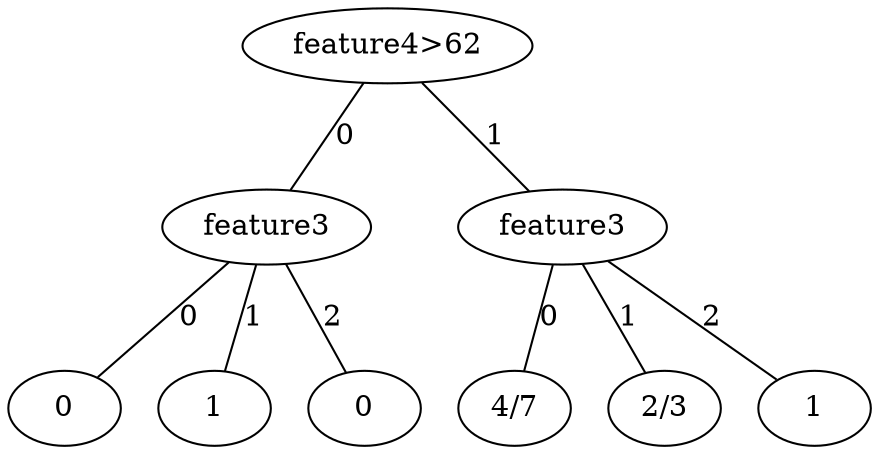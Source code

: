 graph "decision-tree" {
	r[label="feature4>62"];

	r--rt0[label="0"];
		rt0[label="feature3"];

		rt0--rt0t0[label="0"];
			rt0t0[label="0"];

		rt0--rt0t1[label="1"];
			rt0t1[label="1"];

		rt0--rt0t2[label="2"];
			rt0t2[label="0"];

	r--rt1[label="1"];
		rt1[label="feature3"];

		rt1--rt1t0[label="0"];
			rt1t0[label="4/7"];

		rt1--rt1t1[label="1"];
			rt1t1[label="2/3"];

		rt1--rt1t2[label="2"];
			rt1t2[label="1"];

}